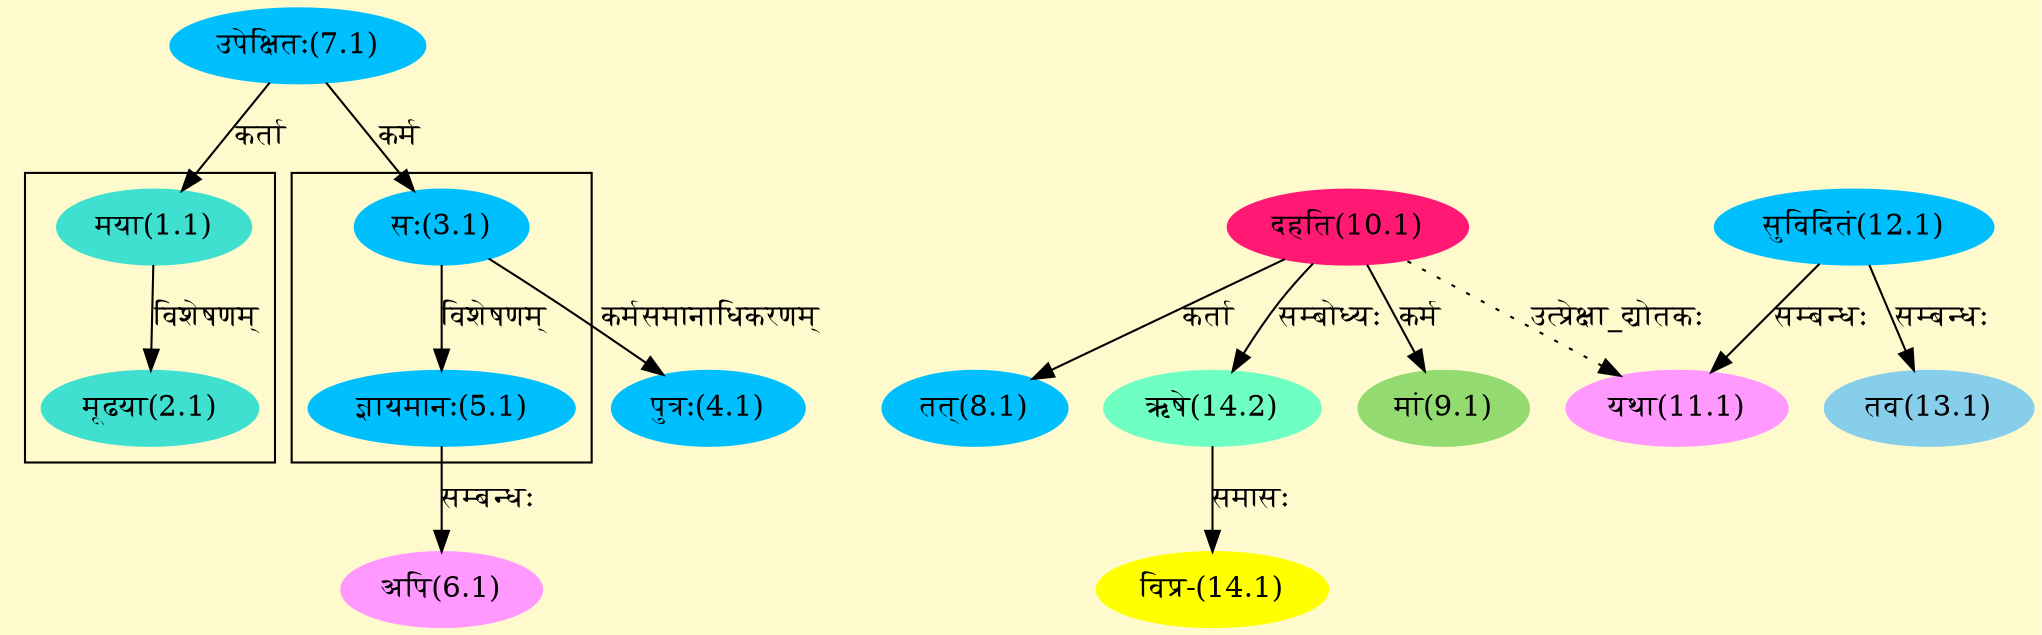 digraph G{
rankdir=BT;
 compound=true;
 bgcolor="lemonchiffon1";

subgraph cluster_1{
Node2_1 [style=filled, color="#40E0D0" label = "मूढया(2.1)"]
Node1_1 [style=filled, color="#40E0D0" label = "मया(1.1)"]

}

subgraph cluster_2{
Node5_1 [style=filled, color="#00BFFF" label = "ज्ञायमानः(5.1)"]
Node3_1 [style=filled, color="#00BFFF" label = "सः(3.1)"]

}
Node1_1 [style=filled, color="#40E0D0" label = "मया(1.1)"]
Node7_1 [style=filled, color="#00BFFF" label = "उपेक्षितः(7.1)"]
Node3_1 [style=filled, color="#00BFFF" label = "सः(3.1)"]
Node4_1 [style=filled, color="#00BFFF" label = "पुत्रः(4.1)"]
Node6_1 [style=filled, color="#FF99FF" label = "अपि(6.1)"]
Node5_1 [style=filled, color="#00BFFF" label = "ज्ञायमानः(5.1)"]
Node [style=filled, color="" label = "()"]
Node8_1 [style=filled, color="#00BFFF" label = "तत्(8.1)"]
Node10_1 [style=filled, color="#FF1975" label = "दहति(10.1)"]
Node9_1 [style=filled, color="#93DB70" label = "मां(9.1)"]
Node11_1 [style=filled, color="#FF99FF" label = "यथा(11.1)"]
Node12_1 [style=filled, color="#00BFFF" label = "सुविदितं(12.1)"]
Node13_1 [style=filled, color="#87CEEB" label = "तव(13.1)"]
Node14_1 [style=filled, color="#FFFF00" label = "विप्र-(14.1)"]
Node14_2 [style=filled, color="#6FFFC3" label = "ऋषे(14.2)"]
/* Start of Relations section */

Node1_1 -> Node7_1 [  label="कर्ता"  dir="back" ]
Node2_1 -> Node1_1 [  label="विशेषणम्"  dir="back" ]
Node3_1 -> Node7_1 [  label="कर्म"  dir="back" ]
Node4_1 -> Node3_1 [  label="कर्मसमानाधिकरणम्"  dir="back" ]
Node5_1 -> Node3_1 [  label="विशेषणम्"  dir="back" ]
Node6_1 -> Node5_1 [  label="सम्बन्धः"  dir="back" ]
Node8_1 -> Node10_1 [  label="कर्ता"  dir="back" ]
Node9_1 -> Node10_1 [  label="कर्म"  dir="back" ]
Node11_1 -> Node12_1 [  label="सम्बन्धः"  dir="back" ]
Node11_1 -> Node10_1 [ style=dotted label="उत्प्रेक्षा_द्योतकः"  dir="back" ]
Node13_1 -> Node12_1 [  label="सम्बन्धः"  dir="back" ]
Node14_1 -> Node14_2 [  label="समासः"  dir="back" ]
Node14_2 -> Node10_1 [  label="सम्बोध्यः"  dir="back" ]
}
